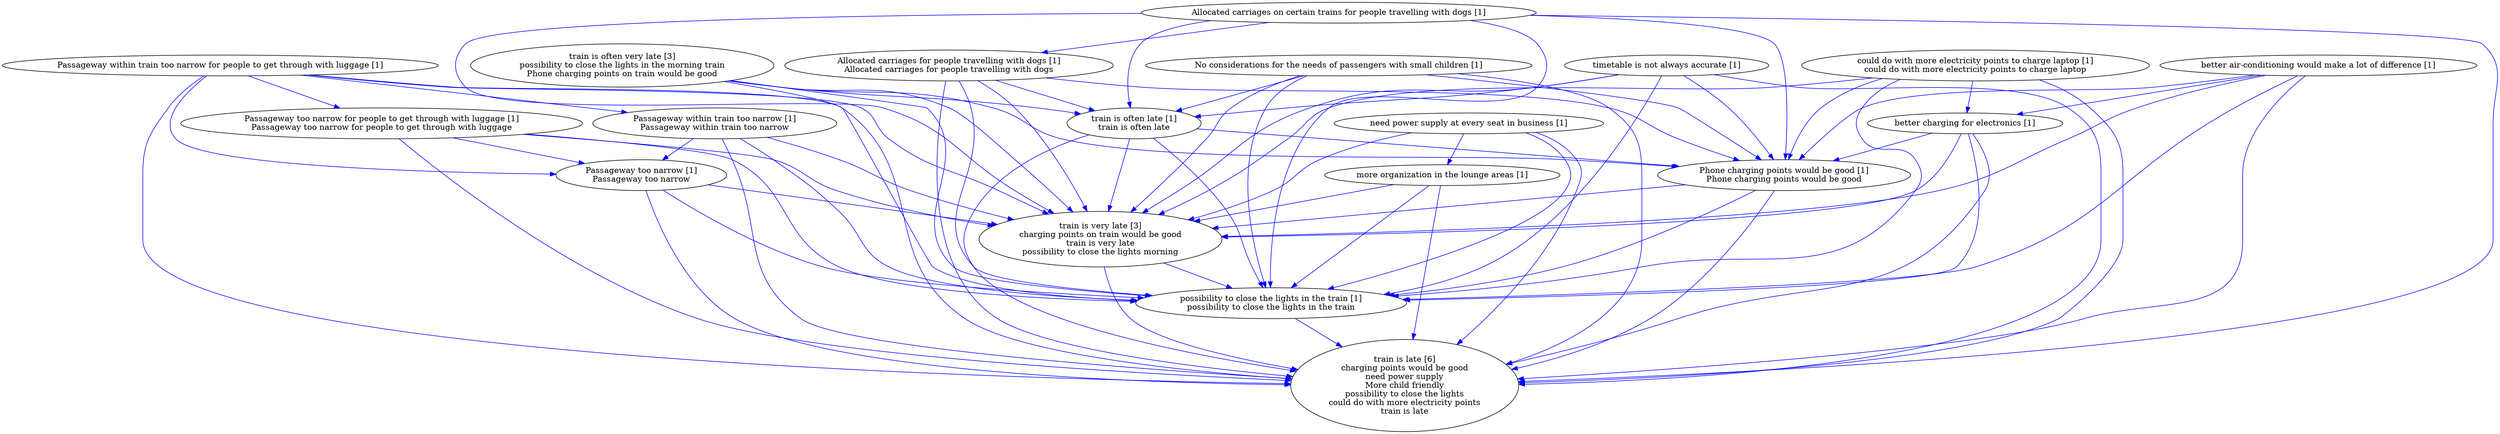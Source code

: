 digraph collapsedGraph {
"train is very late [3]\ncharging points on train would be good\ntrain is very late\npossibility to close the lights morning""train is often very late [3]\npossibility to close the lights in the morning train\nPhone charging points on train would be good""train is late [6]\ncharging points would be good\nneed power supply\nMore child friendly\npossibility to close the lights\ncould do with more electricity points\ntrain is late""Allocated carriages on certain trains for people travelling with dogs [1]""Allocated carriages for people travelling with dogs [1]\nAllocated carriages for people travelling with dogs""No considerations for the needs of passengers with small children [1]""Passageway within train too narrow for people to get through with luggage [1]""Passageway too narrow for people to get through with luggage [1]\nPassageway too narrow for people to get through with luggage""Passageway too narrow [1]\nPassageway too narrow""Passageway within train too narrow [1]\nPassageway within train too narrow""Phone charging points would be good [1]\nPhone charging points would be good""better air-conditioning would make a lot of difference [1]""better charging for electronics [1]""could do with more electricity points to charge laptop [1]\ncould do with more electricity points to charge laptop""more organization in the lounge areas [1]""need power supply at every seat in business [1]""possibility to close the lights in the train [1]\npossibility to close the lights in the train""timetable is not always accurate [1]""train is often late [1]\ntrain is often late""more organization in the lounge areas [1]" -> "possibility to close the lights in the train [1]\npossibility to close the lights in the train" [color=blue]
"need power supply at every seat in business [1]" -> "train is late [6]\ncharging points would be good\nneed power supply\nMore child friendly\npossibility to close the lights\ncould do with more electricity points\ntrain is late" [color=blue]
"better charging for electronics [1]" -> "possibility to close the lights in the train [1]\npossibility to close the lights in the train" [color=blue]
"better air-conditioning would make a lot of difference [1]" -> "possibility to close the lights in the train [1]\npossibility to close the lights in the train" [color=blue]
"Passageway within train too narrow [1]\nPassageway within train too narrow" -> "train is late [6]\ncharging points would be good\nneed power supply\nMore child friendly\npossibility to close the lights\ncould do with more electricity points\ntrain is late" [color=blue]
"Passageway within train too narrow [1]\nPassageway within train too narrow" -> "train is very late [3]\ncharging points on train would be good\ntrain is very late\npossibility to close the lights morning" [color=blue]
"Passageway within train too narrow [1]\nPassageway within train too narrow" -> "possibility to close the lights in the train [1]\npossibility to close the lights in the train" [color=blue]
"better air-conditioning would make a lot of difference [1]" -> "Phone charging points would be good [1]\nPhone charging points would be good" [color=blue]
"Passageway too narrow [1]\nPassageway too narrow" -> "possibility to close the lights in the train [1]\npossibility to close the lights in the train" [color=blue]
"better air-conditioning would make a lot of difference [1]" -> "train is late [6]\ncharging points would be good\nneed power supply\nMore child friendly\npossibility to close the lights\ncould do with more electricity points\ntrain is late" [color=blue]
"train is very late [3]\ncharging points on train would be good\ntrain is very late\npossibility to close the lights morning" -> "train is late [6]\ncharging points would be good\nneed power supply\nMore child friendly\npossibility to close the lights\ncould do with more electricity points\ntrain is late" [color=blue]
"Passageway too narrow [1]\nPassageway too narrow" -> "train is very late [3]\ncharging points on train would be good\ntrain is very late\npossibility to close the lights morning" [color=blue]
"more organization in the lounge areas [1]" -> "train is very late [3]\ncharging points on train would be good\ntrain is very late\npossibility to close the lights morning" [color=blue]
"more organization in the lounge areas [1]" -> "train is late [6]\ncharging points would be good\nneed power supply\nMore child friendly\npossibility to close the lights\ncould do with more electricity points\ntrain is late" [color=blue]
"possibility to close the lights in the train [1]\npossibility to close the lights in the train" -> "train is late [6]\ncharging points would be good\nneed power supply\nMore child friendly\npossibility to close the lights\ncould do with more electricity points\ntrain is late" [color=blue]
"better air-conditioning would make a lot of difference [1]" -> "train is very late [3]\ncharging points on train would be good\ntrain is very late\npossibility to close the lights morning" [color=blue]
"Passageway too narrow [1]\nPassageway too narrow" -> "train is late [6]\ncharging points would be good\nneed power supply\nMore child friendly\npossibility to close the lights\ncould do with more electricity points\ntrain is late" [color=blue]
"Allocated carriages for people travelling with dogs [1]\nAllocated carriages for people travelling with dogs" -> "possibility to close the lights in the train [1]\npossibility to close the lights in the train" [color=blue]
"need power supply at every seat in business [1]" -> "more organization in the lounge areas [1]" [color=blue]
"need power supply at every seat in business [1]" -> "train is very late [3]\ncharging points on train would be good\ntrain is very late\npossibility to close the lights morning" [color=blue]
"better air-conditioning would make a lot of difference [1]" -> "better charging for electronics [1]" [color=blue]
"Passageway too narrow for people to get through with luggage [1]\nPassageway too narrow for people to get through with luggage" -> "train is late [6]\ncharging points would be good\nneed power supply\nMore child friendly\npossibility to close the lights\ncould do with more electricity points\ntrain is late" [color=blue]
"train is often very late [3]\npossibility to close the lights in the morning train\nPhone charging points on train would be good" -> "train is late [6]\ncharging points would be good\nneed power supply\nMore child friendly\npossibility to close the lights\ncould do with more electricity points\ntrain is late" [color=blue]
"train is often very late [3]\npossibility to close the lights in the morning train\nPhone charging points on train would be good" -> "Phone charging points would be good [1]\nPhone charging points would be good" [color=blue]
"Passageway within train too narrow for people to get through with luggage [1]" -> "train is very late [3]\ncharging points on train would be good\ntrain is very late\npossibility to close the lights morning" [color=blue]
"Passageway within train too narrow for people to get through with luggage [1]" -> "possibility to close the lights in the train [1]\npossibility to close the lights in the train" [color=blue]
"timetable is not always accurate [1]" -> "possibility to close the lights in the train [1]\npossibility to close the lights in the train" [color=blue]
"Passageway too narrow for people to get through with luggage [1]\nPassageway too narrow for people to get through with luggage" -> "train is very late [3]\ncharging points on train would be good\ntrain is very late\npossibility to close the lights morning" [color=blue]
"No considerations for the needs of passengers with small children [1]" -> "possibility to close the lights in the train [1]\npossibility to close the lights in the train" [color=blue]
"No considerations for the needs of passengers with small children [1]" -> "train is often late [1]\ntrain is often late" [color=blue]
"No considerations for the needs of passengers with small children [1]" -> "train is late [6]\ncharging points would be good\nneed power supply\nMore child friendly\npossibility to close the lights\ncould do with more electricity points\ntrain is late" [color=blue]
"Allocated carriages for people travelling with dogs [1]\nAllocated carriages for people travelling with dogs" -> "train is very late [3]\ncharging points on train would be good\ntrain is very late\npossibility to close the lights morning" [color=blue]
"better charging for electronics [1]" -> "train is very late [3]\ncharging points on train would be good\ntrain is very late\npossibility to close the lights morning" [color=blue]
"No considerations for the needs of passengers with small children [1]" -> "Phone charging points would be good [1]\nPhone charging points would be good" [color=blue]
"could do with more electricity points to charge laptop [1]\ncould do with more electricity points to charge laptop" -> "train is late [6]\ncharging points would be good\nneed power supply\nMore child friendly\npossibility to close the lights\ncould do with more electricity points\ntrain is late" [color=blue]
"Allocated carriages for people travelling with dogs [1]\nAllocated carriages for people travelling with dogs" -> "train is late [6]\ncharging points would be good\nneed power supply\nMore child friendly\npossibility to close the lights\ncould do with more electricity points\ntrain is late" [color=blue]
"Allocated carriages for people travelling with dogs [1]\nAllocated carriages for people travelling with dogs" -> "train is often late [1]\ntrain is often late" [color=blue]
"Allocated carriages for people travelling with dogs [1]\nAllocated carriages for people travelling with dogs" -> "Phone charging points would be good [1]\nPhone charging points would be good" [color=blue]
"Allocated carriages on certain trains for people travelling with dogs [1]" -> "Phone charging points would be good [1]\nPhone charging points would be good" [color=blue]
"Allocated carriages on certain trains for people travelling with dogs [1]" -> "possibility to close the lights in the train [1]\npossibility to close the lights in the train" [color=blue]
"train is often very late [3]\npossibility to close the lights in the morning train\nPhone charging points on train would be good" -> "possibility to close the lights in the train [1]\npossibility to close the lights in the train" [color=blue]
"Allocated carriages on certain trains for people travelling with dogs [1]" -> "train is very late [3]\ncharging points on train would be good\ntrain is very late\npossibility to close the lights morning" [color=blue]
"train is often very late [3]\npossibility to close the lights in the morning train\nPhone charging points on train would be good" -> "train is very late [3]\ncharging points on train would be good\ntrain is very late\npossibility to close the lights morning" [color=blue]
"Passageway too narrow for people to get through with luggage [1]\nPassageway too narrow for people to get through with luggage" -> "possibility to close the lights in the train [1]\npossibility to close the lights in the train" [color=blue]
"Allocated carriages on certain trains for people travelling with dogs [1]" -> "train is late [6]\ncharging points would be good\nneed power supply\nMore child friendly\npossibility to close the lights\ncould do with more electricity points\ntrain is late" [color=blue]
"Allocated carriages on certain trains for people travelling with dogs [1]" -> "train is often late [1]\ntrain is often late" [color=blue]
"No considerations for the needs of passengers with small children [1]" -> "train is very late [3]\ncharging points on train would be good\ntrain is very late\npossibility to close the lights morning" [color=blue]
"timetable is not always accurate [1]" -> "Phone charging points would be good [1]\nPhone charging points would be good" [color=blue]
"timetable is not always accurate [1]" -> "train is often late [1]\ntrain is often late" [color=blue]
"timetable is not always accurate [1]" -> "train is late [6]\ncharging points would be good\nneed power supply\nMore child friendly\npossibility to close the lights\ncould do with more electricity points\ntrain is late" [color=blue]
"Phone charging points would be good [1]\nPhone charging points would be good" -> "train is very late [3]\ncharging points on train would be good\ntrain is very late\npossibility to close the lights morning" [color=blue]
"train is often late [1]\ntrain is often late" -> "possibility to close the lights in the train [1]\npossibility to close the lights in the train" [color=blue]
"better charging for electronics [1]" -> "Phone charging points would be good [1]\nPhone charging points would be good" [color=blue]
"better charging for electronics [1]" -> "train is late [6]\ncharging points would be good\nneed power supply\nMore child friendly\npossibility to close the lights\ncould do with more electricity points\ntrain is late" [color=blue]
"Phone charging points would be good [1]\nPhone charging points would be good" -> "train is late [6]\ncharging points would be good\nneed power supply\nMore child friendly\npossibility to close the lights\ncould do with more electricity points\ntrain is late" [color=blue]
"timetable is not always accurate [1]" -> "train is very late [3]\ncharging points on train would be good\ntrain is very late\npossibility to close the lights morning" [color=blue]
"train is often late [1]\ntrain is often late" -> "Phone charging points would be good [1]\nPhone charging points would be good" [color=blue]
"train is often late [1]\ntrain is often late" -> "train is late [6]\ncharging points would be good\nneed power supply\nMore child friendly\npossibility to close the lights\ncould do with more electricity points\ntrain is late" [color=blue]
"Passageway within train too narrow for people to get through with luggage [1]" -> "train is late [6]\ncharging points would be good\nneed power supply\nMore child friendly\npossibility to close the lights\ncould do with more electricity points\ntrain is late" [color=blue]
"need power supply at every seat in business [1]" -> "possibility to close the lights in the train [1]\npossibility to close the lights in the train" [color=blue]
"train is often very late [3]\npossibility to close the lights in the morning train\nPhone charging points on train would be good" -> "train is often late [1]\ntrain is often late" [color=blue]
"could do with more electricity points to charge laptop [1]\ncould do with more electricity points to charge laptop" -> "better charging for electronics [1]" [color=blue]
"Phone charging points would be good [1]\nPhone charging points would be good" -> "possibility to close the lights in the train [1]\npossibility to close the lights in the train" [color=blue]
"could do with more electricity points to charge laptop [1]\ncould do with more electricity points to charge laptop" -> "train is very late [3]\ncharging points on train would be good\ntrain is very late\npossibility to close the lights morning" [color=blue]
"could do with more electricity points to charge laptop [1]\ncould do with more electricity points to charge laptop" -> "Phone charging points would be good [1]\nPhone charging points would be good" [color=blue]
"could do with more electricity points to charge laptop [1]\ncould do with more electricity points to charge laptop" -> "possibility to close the lights in the train [1]\npossibility to close the lights in the train" [color=blue]
"Allocated carriages on certain trains for people travelling with dogs [1]" -> "Allocated carriages for people travelling with dogs [1]\nAllocated carriages for people travelling with dogs" [color=blue]
"Passageway within train too narrow for people to get through with luggage [1]" -> "Passageway too narrow for people to get through with luggage [1]\nPassageway too narrow for people to get through with luggage" [color=blue]
"Passageway too narrow for people to get through with luggage [1]\nPassageway too narrow for people to get through with luggage" -> "Passageway too narrow [1]\nPassageway too narrow" [color=blue]
"Passageway within train too narrow for people to get through with luggage [1]" -> "Passageway within train too narrow [1]\nPassageway within train too narrow" [color=blue]
"Passageway within train too narrow [1]\nPassageway within train too narrow" -> "Passageway too narrow [1]\nPassageway too narrow" [color=blue]
"Passageway within train too narrow for people to get through with luggage [1]" -> "Passageway too narrow [1]\nPassageway too narrow" [color=blue]
"train is very late [3]\ncharging points on train would be good\ntrain is very late\npossibility to close the lights morning" -> "possibility to close the lights in the train [1]\npossibility to close the lights in the train" [color=blue]
"train is often late [1]\ntrain is often late" -> "train is very late [3]\ncharging points on train would be good\ntrain is very late\npossibility to close the lights morning" [color=blue]
}